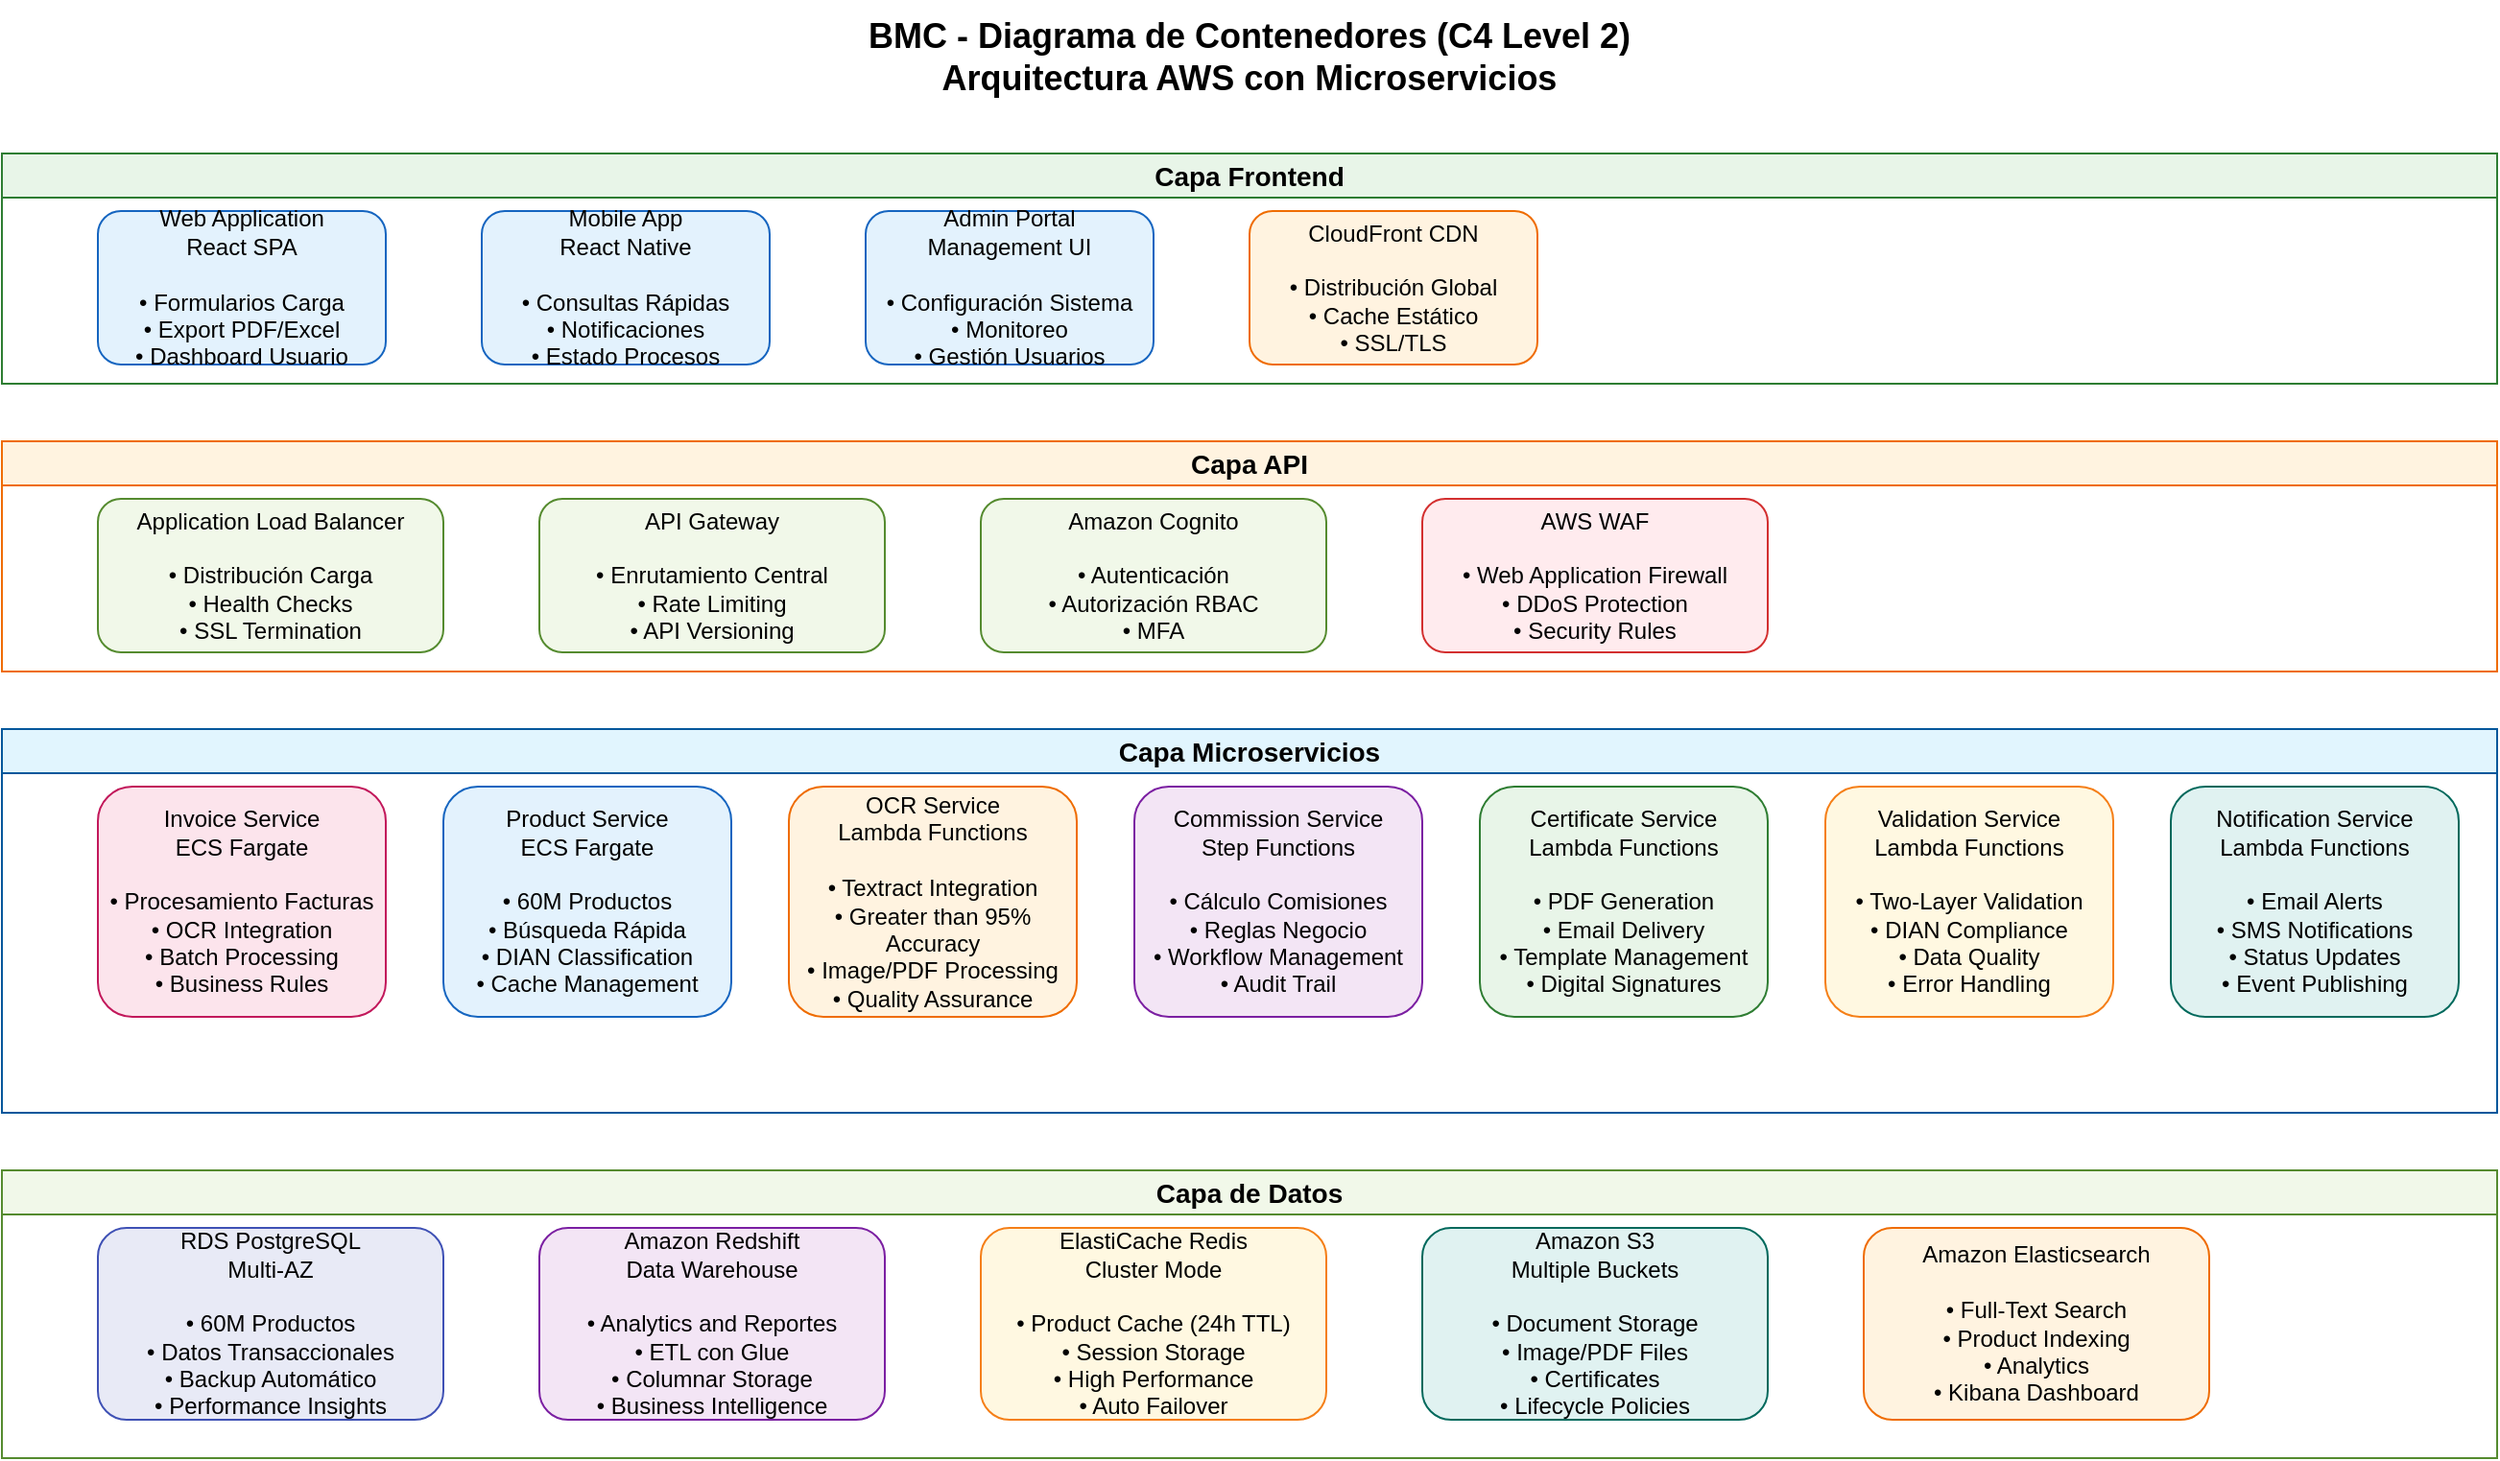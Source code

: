 <?xml version="1.0" encoding="UTF-8"?>
<mxfile version="22.0.0" type="device">
  <diagram name="BMC Container Diagram" id="container">
    <mxGraphModel dx="1422" dy="794" grid="1" gridSize="10" guides="1" tooltips="1" connect="1" arrows="1" fold="1" page="1" pageScale="1" pageWidth="1400" pageHeight="1000" math="0" shadow="0">
      <root>
        <mxCell id="0" />
        <mxCell id="1" parent="0" />
        
        <!-- Frontend Layer -->
        <mxCell id="frontend-layer" value="Capa Frontend" style="swimlane;whiteSpace=wrap;html=1;fillColor=#e8f5e8;strokeColor=#2e7d32;fontSize=14;fontStyle=1;" vertex="1" parent="1">
          <mxGeometry x="50" y="100" width="1300" height="120" as="geometry" />
        </mxCell>
        
        <mxCell id="web-app" value="Web Application&#10;React SPA&#10;&#10;• Formularios Carga&#10;• Export PDF/Excel&#10;• Dashboard Usuario" style="rounded=1;whiteSpace=wrap;html=1;fillColor=#e3f2fd;strokeColor=#1565c0;" vertex="1" parent="frontend-layer">
          <mxGeometry x="50" y="30" width="150" height="80" as="geometry" />
        </mxCell>
        
        <mxCell id="mobile-app" value="Mobile App&#10;React Native&#10;&#10;• Consultas Rápidas&#10;• Notificaciones&#10;• Estado Procesos" style="rounded=1;whiteSpace=wrap;html=1;fillColor=#e3f2fd;strokeColor=#1565c0;" vertex="1" parent="frontend-layer">
          <mxGeometry x="250" y="30" width="150" height="80" as="geometry" />
        </mxCell>
        
        <mxCell id="admin-portal" value="Admin Portal&#10;Management UI&#10;&#10;• Configuración Sistema&#10;• Monitoreo&#10;• Gestión Usuarios" style="rounded=1;whiteSpace=wrap;html=1;fillColor=#e3f2fd;strokeColor=#1565c0;" vertex="1" parent="frontend-layer">
          <mxGeometry x="450" y="30" width="150" height="80" as="geometry" />
        </mxCell>
        
        <mxCell id="cloudfront" value="CloudFront CDN&#10;&#10;• Distribución Global&#10;• Cache Estático&#10;• SSL/TLS" style="rounded=1;whiteSpace=wrap;html=1;fillColor=#fff3e0;strokeColor=#ef6c00;" vertex="1" parent="frontend-layer">
          <mxGeometry x="650" y="30" width="150" height="80" as="geometry" />
        </mxCell>
        
        <!-- API Layer -->
        <mxCell id="api-layer" value="Capa API" style="swimlane;whiteSpace=wrap;html=1;fillColor=#fff3e0;strokeColor=#ef6c00;fontSize=14;fontStyle=1;" vertex="1" parent="1">
          <mxGeometry x="50" y="250" width="1300" height="120" as="geometry" />
        </mxCell>
        
        <mxCell id="load-balancer" value="Application Load Balancer&#10;&#10;• Distribución Carga&#10;• Health Checks&#10;• SSL Termination" style="rounded=1;whiteSpace=wrap;html=1;fillColor=#f1f8e9;strokeColor=#558b2f;" vertex="1" parent="api-layer">
          <mxGeometry x="50" y="30" width="180" height="80" as="geometry" />
        </mxCell>
        
        <mxCell id="api-gateway" value="API Gateway&#10;&#10;• Enrutamiento Central&#10;• Rate Limiting&#10;• API Versioning" style="rounded=1;whiteSpace=wrap;html=1;fillColor=#f1f8e9;strokeColor=#558b2f;" vertex="1" parent="api-layer">
          <mxGeometry x="280" y="30" width="180" height="80" as="geometry" />
        </mxCell>
        
        <mxCell id="cognito" value="Amazon Cognito&#10;&#10;• Autenticación&#10;• Autorización RBAC&#10;• MFA" style="rounded=1;whiteSpace=wrap;html=1;fillColor=#f1f8e9;strokeColor=#558b2f;" vertex="1" parent="api-layer">
          <mxGeometry x="510" y="30" width="180" height="80" as="geometry" />
        </mxCell>
        
        <mxCell id="waf" value="AWS WAF&#10;&#10;• Web Application Firewall&#10;• DDoS Protection&#10;• Security Rules" style="rounded=1;whiteSpace=wrap;html=1;fillColor=#ffebee;strokeColor=#d32f2f;" vertex="1" parent="api-layer">
          <mxGeometry x="740" y="30" width="180" height="80" as="geometry" />
        </mxCell>
        
        <!-- Microservices Layer -->
        <mxCell id="microservices-layer" value="Capa Microservicios" style="swimlane;whiteSpace=wrap;html=1;fillColor=#e1f5fe;strokeColor=#01579b;fontSize=14;fontStyle=1;" vertex="1" parent="1">
          <mxGeometry x="50" y="400" width="1300" height="200" as="geometry" />
        </mxCell>
        
        <mxCell id="invoice-service" value="Invoice Service&#10;ECS Fargate&#10;&#10;• Procesamiento Facturas&#10;• OCR Integration&#10;• Batch Processing&#10;• Business Rules" style="rounded=1;whiteSpace=wrap;html=1;fillColor=#fce4ec;strokeColor=#c2185b;" vertex="1" parent="microservices-layer">
          <mxGeometry x="50" y="30" width="150" height="120" as="geometry" />
        </mxCell>
        
        <mxCell id="product-service" value="Product Service&#10;ECS Fargate&#10;&#10;• 60M Productos&#10;• Búsqueda Rápida&#10;• DIAN Classification&#10;• Cache Management" style="rounded=1;whiteSpace=wrap;html=1;fillColor=#e3f2fd;strokeColor=#1565c0;" vertex="1" parent="microservices-layer">
          <mxGeometry x="230" y="30" width="150" height="120" as="geometry" />
        </mxCell>
        
        <mxCell id="ocr-service" value="OCR Service&#10;Lambda Functions&#10;&#10;• Textract Integration&#10;• Greater than 95% Accuracy&#10;• Image/PDF Processing&#10;• Quality Assurance" style="rounded=1;whiteSpace=wrap;html=1;fillColor=#fff3e0;strokeColor=#ef6c00;" vertex="1" parent="microservices-layer">
          <mxGeometry x="410" y="30" width="150" height="120" as="geometry" />
        </mxCell>
        
        <mxCell id="commission-service" value="Commission Service&#10;Step Functions&#10;&#10;• Cálculo Comisiones&#10;• Reglas Negocio&#10;• Workflow Management&#10;• Audit Trail" style="rounded=1;whiteSpace=wrap;html=1;fillColor=#f3e5f5;strokeColor=#7b1fa2;" vertex="1" parent="microservices-layer">
          <mxGeometry x="590" y="30" width="150" height="120" as="geometry" />
        </mxCell>
        
        <mxCell id="certificate-service" value="Certificate Service&#10;Lambda Functions&#10;&#10;• PDF Generation&#10;• Email Delivery&#10;• Template Management&#10;• Digital Signatures" style="rounded=1;whiteSpace=wrap;html=1;fillColor=#e8f5e8;strokeColor=#2e7d32;" vertex="1" parent="microservices-layer">
          <mxGeometry x="770" y="30" width="150" height="120" as="geometry" />
        </mxCell>
        
        <mxCell id="validation-service" value="Validation Service&#10;Lambda Functions&#10;&#10;• Two-Layer Validation&#10;• DIAN Compliance&#10;• Data Quality&#10;• Error Handling" style="rounded=1;whiteSpace=wrap;html=1;fillColor=#fff8e1;strokeColor=#f57f17;" vertex="1" parent="microservices-layer">
          <mxGeometry x="950" y="30" width="150" height="120" as="geometry" />
        </mxCell>
        
        <mxCell id="notification-service" value="Notification Service&#10;Lambda Functions&#10;&#10;• Email Alerts&#10;• SMS Notifications&#10;• Status Updates&#10;• Event Publishing" style="rounded=1;whiteSpace=wrap;html=1;fillColor=#e0f2f1;strokeColor=#00695c;" vertex="1" parent="microservices-layer">
          <mxGeometry x="1130" y="30" width="150" height="120" as="geometry" />
        </mxCell>
        
        <!-- Data Layer -->
        <mxCell id="data-layer" value="Capa de Datos" style="swimlane;whiteSpace=wrap;html=1;fillColor=#f1f8e9;strokeColor=#558b2f;fontSize=14;fontStyle=1;" vertex="1" parent="1">
          <mxGeometry x="50" y="630" width="1300" height="150" as="geometry" />
        </mxCell>
        
        <mxCell id="rds" value="RDS PostgreSQL&#10;Multi-AZ&#10;&#10;• 60M Productos&#10;• Datos Transaccionales&#10;• Backup Automático&#10;• Performance Insights" style="rounded=1;whiteSpace=wrap;html=1;fillColor=#e8eaf6;strokeColor=#3f51b5;" vertex="1" parent="data-layer">
          <mxGeometry x="50" y="30" width="180" height="100" as="geometry" />
        </mxCell>
        
        <mxCell id="redshift" value="Amazon Redshift&#10;Data Warehouse&#10;&#10;• Analytics and Reportes&#10;• ETL con Glue&#10;• Columnar Storage&#10;• Business Intelligence" style="rounded=1;whiteSpace=wrap;html=1;fillColor=#f3e5f5;strokeColor=#7b1fa2;" vertex="1" parent="data-layer">
          <mxGeometry x="280" y="30" width="180" height="100" as="geometry" />
        </mxCell>
        
        <mxCell id="redis" value="ElastiCache Redis&#10;Cluster Mode&#10;&#10;• Product Cache (24h TTL)&#10;• Session Storage&#10;• High Performance&#10;• Auto Failover" style="rounded=1;whiteSpace=wrap;html=1;fillColor=#fff8e1;strokeColor=#f57f17;" vertex="1" parent="data-layer">
          <mxGeometry x="510" y="30" width="180" height="100" as="geometry" />
        </mxCell>
        
        <mxCell id="s3" value="Amazon S3&#10;Multiple Buckets&#10;&#10;• Document Storage&#10;• Image/PDF Files&#10;• Certificates&#10;• Lifecycle Policies" style="rounded=1;whiteSpace=wrap;html=1;fillColor=#e0f2f1;strokeColor=#00695c;" vertex="1" parent="data-layer">
          <mxGeometry x="740" y="30" width="180" height="100" as="geometry" />
        </mxCell>
        
        <mxCell id="elasticsearch" value="Amazon Elasticsearch&#10;&#10;• Full-Text Search&#10;• Product Indexing&#10;• Analytics&#10;• Kibana Dashboard" style="rounded=1;whiteSpace=wrap;html=1;fillColor=#fff3e0;strokeColor=#ef6c00;" vertex="1" parent="data-layer">
          <mxGeometry x="970" y="30" width="180" height="100" as="geometry" />
        </mxCell>
        
        <!-- Title -->
        <mxCell id="title" value="BMC - Diagrama de Contenedores (C4 Level 2)&#10;Arquitectura AWS con Microservicios" style="text;html=1;strokeColor=none;fillColor=none;align=center;verticalAlign=middle;whiteSpace=wrap;rounded=0;fontSize=18;fontStyle=1;" vertex="1" parent="1">
          <mxGeometry x="500" y="20" width="400" height="60" as="geometry" />
        </mxCell>
        
      </root>
    </mxGraphModel>
  </diagram>
</mxfile>
